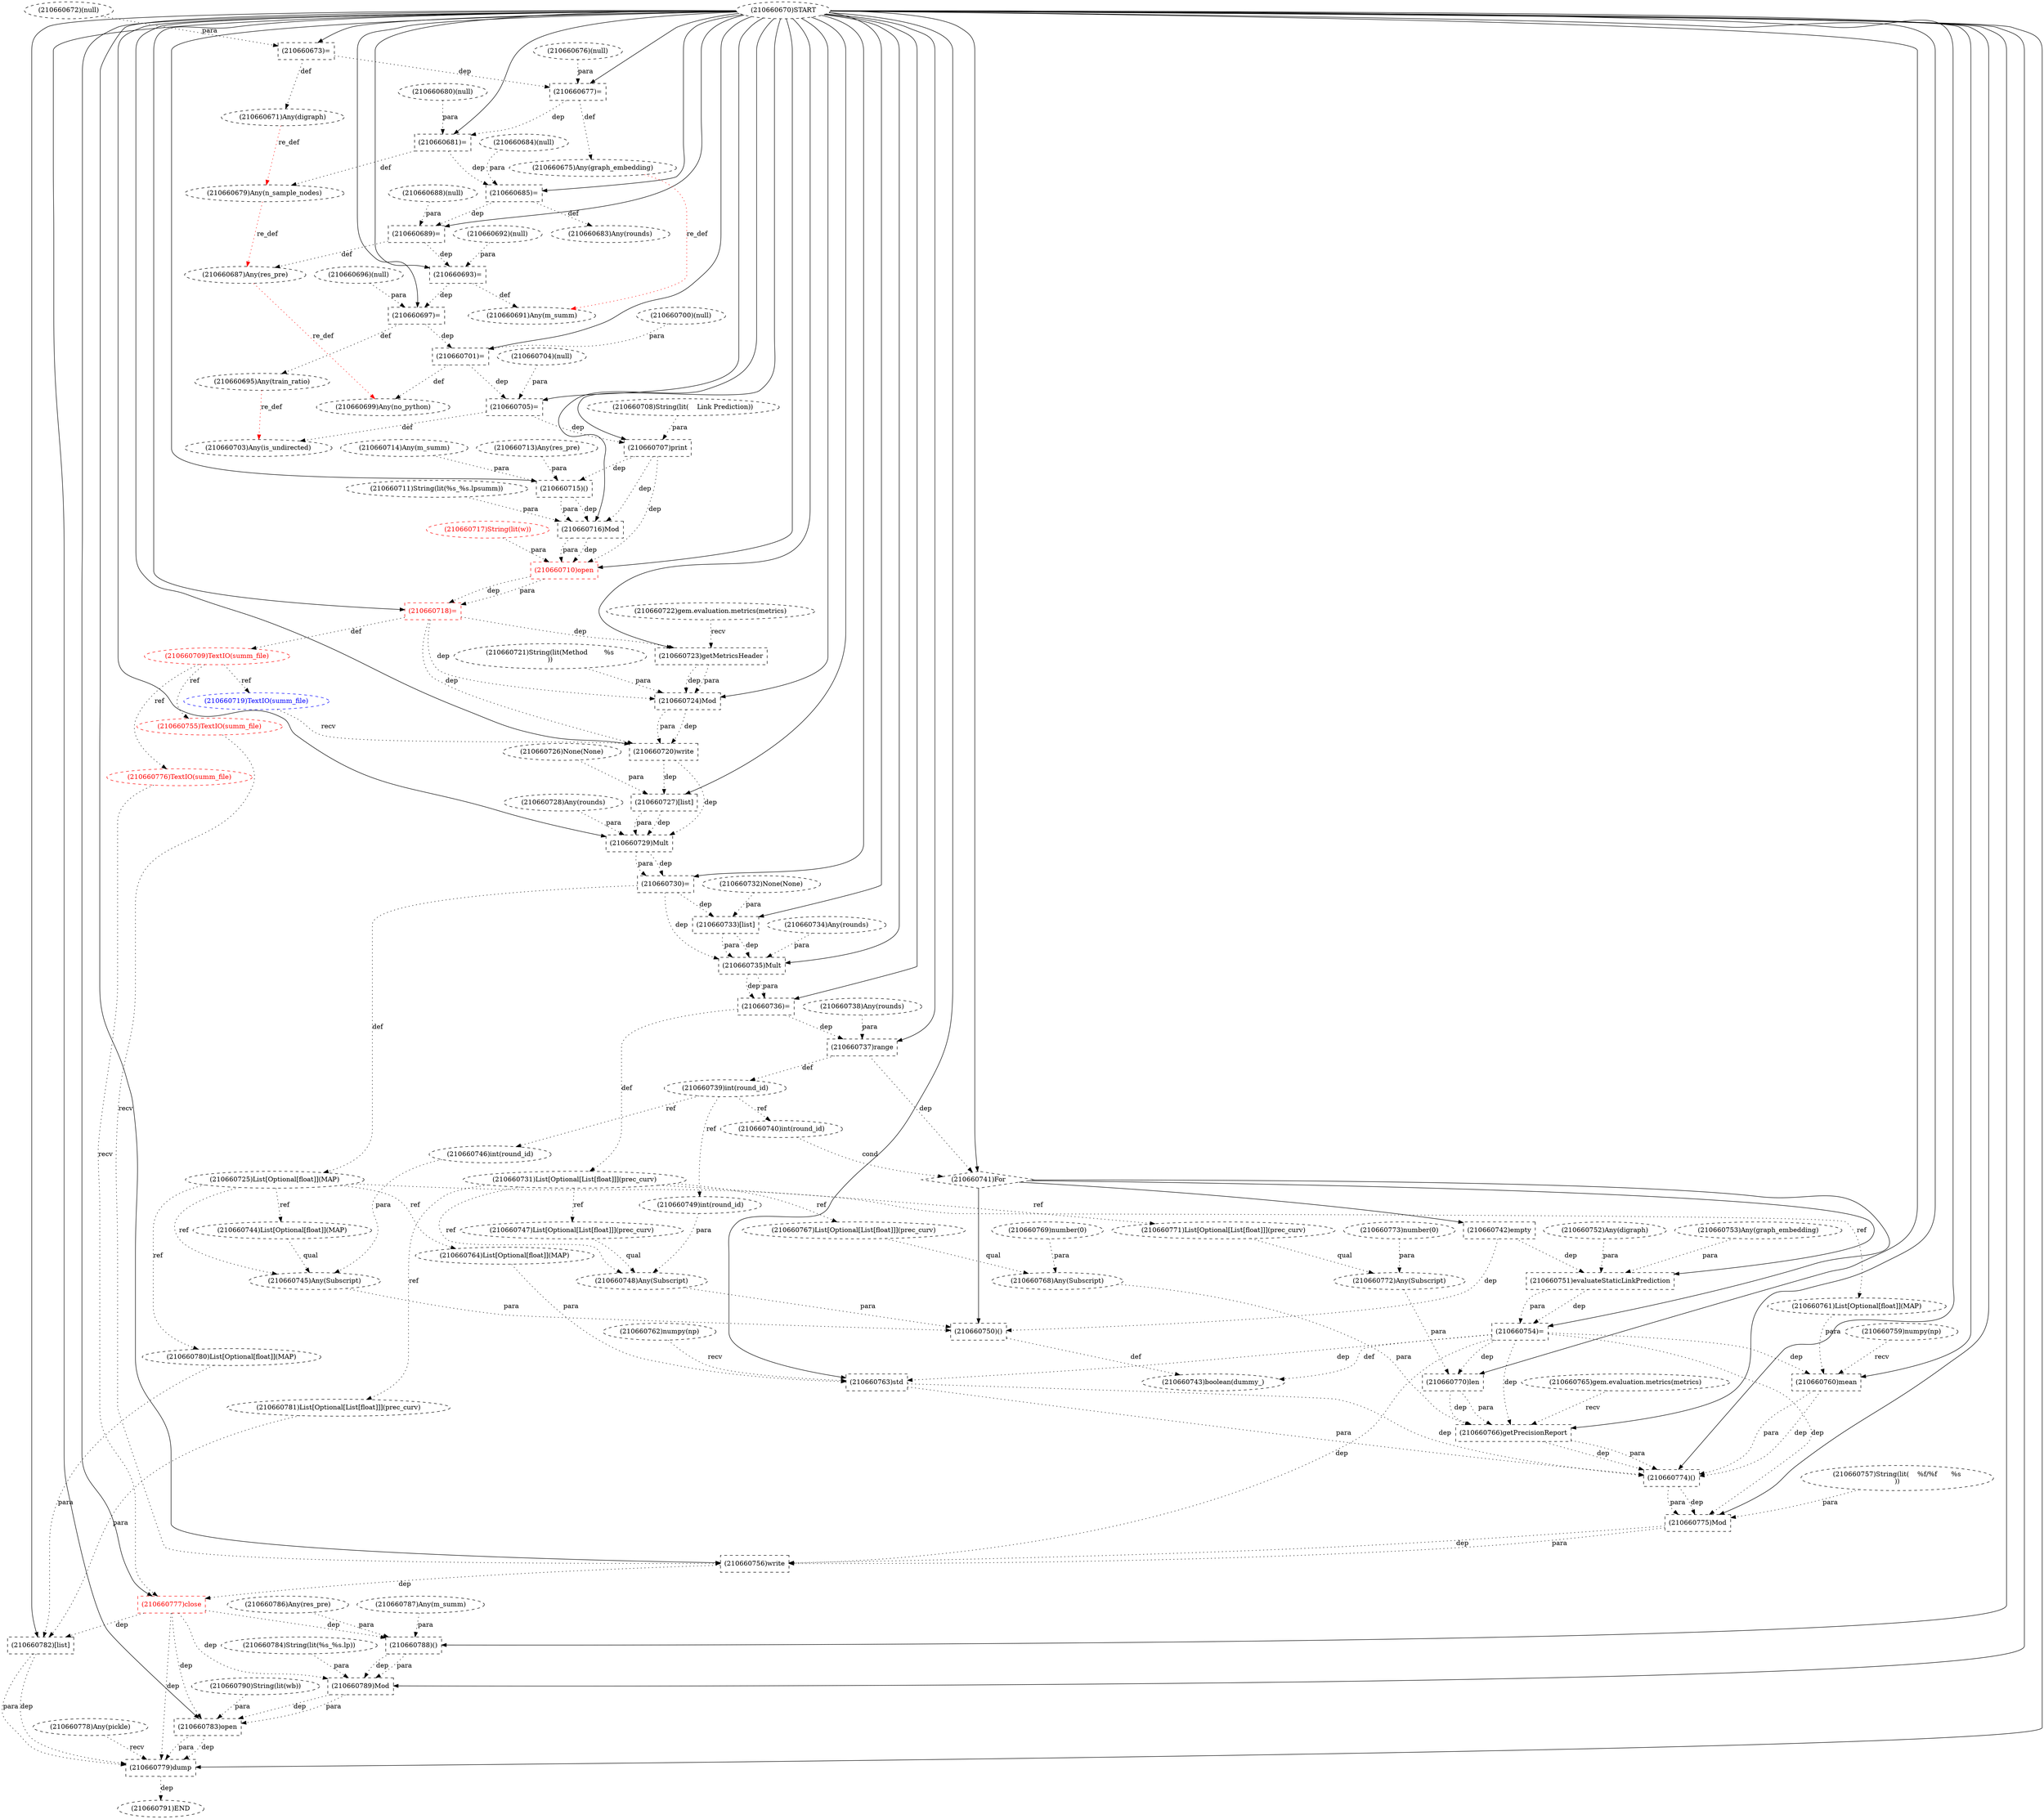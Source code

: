 digraph G {
1 [label="(210660741)For" shape=diamond style=dashed]
2 [label="(210660683)Any(rounds)" shape=ellipse style=dashed]
3 [label="(210660725)List[Optional[float]](MAP)" shape=ellipse style=dashed]
4 [label="(210660740)int(round_id)" shape=ellipse style=dashed]
5 [label="(210660777)close" shape=box style=dashed color=red fontcolor=red]
6 [label="(210660703)Any(is_undirected)" shape=ellipse style=dashed]
7 [label="(210660728)Any(rounds)" shape=ellipse style=dashed]
8 [label="(210660783)open" shape=box style=dashed]
9 [label="(210660757)String(lit(	%f/%f	%s
))" shape=ellipse style=dashed]
10 [label="(210660754)=" shape=box style=dashed]
11 [label="(210660720)write" shape=box style=dashed]
12 [label="(210660748)Any(Subscript)" shape=ellipse style=dashed]
13 [label="(210660770)len" shape=box style=dashed]
14 [label="(210660763)std" shape=box style=dashed]
15 [label="(210660764)List[Optional[float]](MAP)" shape=ellipse style=dashed]
16 [label="(210660719)TextIO(summ_file)" shape=ellipse style=dashed color=blue fontcolor=blue]
17 [label="(210660709)TextIO(summ_file)" shape=ellipse style=dashed color=red fontcolor=red]
18 [label="(210660731)List[Optional[List[float]]](prec_curv)" shape=ellipse style=dashed]
19 [label="(210660779)dump" shape=box style=dashed]
20 [label="(210660713)Any(res_pre)" shape=ellipse style=dashed]
21 [label="(210660790)String(lit(wb))" shape=ellipse style=dashed]
22 [label="(210660774)()" shape=box style=dashed]
23 [label="(210660749)int(round_id)" shape=ellipse style=dashed]
24 [label="(210660700)(null)" shape=ellipse style=dashed]
25 [label="(210660778)Any(pickle)" shape=ellipse style=dashed]
26 [label="(210660671)Any(digraph)" shape=ellipse style=dashed]
27 [label="(210660689)=" shape=box style=dashed]
28 [label="(210660724)Mod" shape=box style=dashed]
29 [label="(210660788)()" shape=box style=dashed]
30 [label="(210660771)List[Optional[List[float]]](prec_curv)" shape=ellipse style=dashed]
31 [label="(210660759)numpy(np)" shape=ellipse style=dashed]
32 [label="(210660762)numpy(np)" shape=ellipse style=dashed]
33 [label="(210660761)List[Optional[float]](MAP)" shape=ellipse style=dashed]
34 [label="(210660752)Any(digraph)" shape=ellipse style=dashed]
35 [label="(210660730)=" shape=box style=dashed]
36 [label="(210660677)=" shape=box style=dashed]
37 [label="(210660701)=" shape=box style=dashed]
38 [label="(210660691)Any(m_summ)" shape=ellipse style=dashed]
39 [label="(210660734)Any(rounds)" shape=ellipse style=dashed]
40 [label="(210660753)Any(graph_embedding)" shape=ellipse style=dashed]
41 [label="(210660697)=" shape=box style=dashed]
42 [label="(210660733)[list]" shape=box style=dashed]
43 [label="(210660768)Any(Subscript)" shape=ellipse style=dashed]
44 [label="(210660755)TextIO(summ_file)" shape=ellipse style=dashed color=red fontcolor=red]
45 [label="(210660688)(null)" shape=ellipse style=dashed]
46 [label="(210660722)gem.evaluation.metrics(metrics)" shape=ellipse style=dashed]
47 [label="(210660670)START" style=dashed]
48 [label="(210660742)empty" shape=box style=dashed]
49 [label="(210660746)int(round_id)" shape=ellipse style=dashed]
50 [label="(210660681)=" shape=box style=dashed]
51 [label="(210660784)String(lit(%s_%s.lp))" shape=ellipse style=dashed]
52 [label="(210660729)Mult" shape=box style=dashed]
53 [label="(210660708)String(lit(	Link Prediction))" shape=ellipse style=dashed]
54 [label="(210660769)number(0)" shape=ellipse style=dashed]
55 [label="(210660695)Any(train_ratio)" shape=ellipse style=dashed]
56 [label="(210660717)String(lit(w))" shape=ellipse style=dashed color=red fontcolor=red]
57 [label="(210660782)[list]" shape=box style=dashed]
58 [label="(210660791)END" style=dashed]
59 [label="(210660767)List[Optional[List[float]]](prec_curv)" shape=ellipse style=dashed]
60 [label="(210660781)List[Optional[List[float]]](prec_curv)" shape=ellipse style=dashed]
61 [label="(210660672)(null)" shape=ellipse style=dashed]
62 [label="(210660772)Any(Subscript)" shape=ellipse style=dashed]
63 [label="(210660699)Any(no_python)" shape=ellipse style=dashed]
64 [label="(210660736)=" shape=box style=dashed]
65 [label="(210660685)=" shape=box style=dashed]
66 [label="(210660765)gem.evaluation.metrics(metrics)" shape=ellipse style=dashed]
67 [label="(210660723)getMetricsHeader" shape=box style=dashed]
68 [label="(210660747)List[Optional[List[float]]](prec_curv)" shape=ellipse style=dashed]
69 [label="(210660732)None(None)" shape=ellipse style=dashed]
70 [label="(210660751)evaluateStaticLinkPrediction" shape=box style=dashed]
71 [label="(210660692)(null)" shape=ellipse style=dashed]
72 [label="(210660750)()" shape=box style=dashed]
73 [label="(210660673)=" shape=box style=dashed]
74 [label="(210660716)Mod" shape=box style=dashed]
75 [label="(210660707)print" shape=box style=dashed]
76 [label="(210660718)=" shape=box style=dashed color=red fontcolor=red]
77 [label="(210660738)Any(rounds)" shape=ellipse style=dashed]
78 [label="(210660756)write" shape=box style=dashed]
79 [label="(210660766)getPrecisionReport" shape=box style=dashed]
80 [label="(210660780)List[Optional[float]](MAP)" shape=ellipse style=dashed]
81 [label="(210660680)(null)" shape=ellipse style=dashed]
82 [label="(210660675)Any(graph_embedding)" shape=ellipse style=dashed]
83 [label="(210660739)int(round_id)" shape=ellipse style=dashed]
84 [label="(210660721)String(lit(Method	%s
))" shape=ellipse style=dashed]
85 [label="(210660786)Any(res_pre)" shape=ellipse style=dashed]
86 [label="(210660787)Any(m_summ)" shape=ellipse style=dashed]
87 [label="(210660727)[list]" shape=box style=dashed]
88 [label="(210660696)(null)" shape=ellipse style=dashed]
89 [label="(210660705)=" shape=box style=dashed]
90 [label="(210660743)boolean(dummy_)" shape=ellipse style=dashed]
91 [label="(210660704)(null)" shape=ellipse style=dashed]
92 [label="(210660773)number(0)" shape=ellipse style=dashed]
93 [label="(210660760)mean" shape=box style=dashed]
94 [label="(210660684)(null)" shape=ellipse style=dashed]
95 [label="(210660737)range" shape=box style=dashed]
96 [label="(210660711)String(lit(%s_%s.lpsumm))" shape=ellipse style=dashed]
97 [label="(210660789)Mod" shape=box style=dashed]
98 [label="(210660726)None(None)" shape=ellipse style=dashed]
99 [label="(210660714)Any(m_summ)" shape=ellipse style=dashed]
100 [label="(210660735)Mult" shape=box style=dashed]
101 [label="(210660715)()" shape=box style=dashed]
102 [label="(210660687)Any(res_pre)" shape=ellipse style=dashed]
103 [label="(210660676)(null)" shape=ellipse style=dashed]
104 [label="(210660693)=" shape=box style=dashed]
105 [label="(210660745)Any(Subscript)" shape=ellipse style=dashed]
106 [label="(210660744)List[Optional[float]](MAP)" shape=ellipse style=dashed]
107 [label="(210660679)Any(n_sample_nodes)" shape=ellipse style=dashed]
108 [label="(210660775)Mod" shape=box style=dashed]
109 [label="(210660710)open" shape=box style=dashed color=red fontcolor=red]
110 [label="(210660776)TextIO(summ_file)" shape=ellipse style=dashed color=red fontcolor=red]
47 -> 1 [label="" style=solid];
95 -> 1 [label="dep" style=dotted];
4 -> 1 [label="cond" style=dotted];
65 -> 2 [label="def" style=dotted];
35 -> 3 [label="def" style=dotted];
83 -> 4 [label="ref" style=dotted];
47 -> 5 [label="" style=solid];
110 -> 5 [label="recv" style=dotted];
78 -> 5 [label="dep" style=dotted];
89 -> 6 [label="def" style=dotted];
55 -> 6 [label="re_def" style=dotted color=red];
47 -> 8 [label="" style=solid];
97 -> 8 [label="dep" style=dotted];
97 -> 8 [label="para" style=dotted];
21 -> 8 [label="para" style=dotted];
5 -> 8 [label="dep" style=dotted];
1 -> 10 [label="" style=solid];
70 -> 10 [label="dep" style=dotted];
70 -> 10 [label="para" style=dotted];
47 -> 11 [label="" style=solid];
16 -> 11 [label="recv" style=dotted];
28 -> 11 [label="dep" style=dotted];
28 -> 11 [label="para" style=dotted];
76 -> 11 [label="dep" style=dotted];
68 -> 12 [label="qual" style=dotted];
23 -> 12 [label="para" style=dotted];
18 -> 12 [label="ref" style=dotted];
47 -> 13 [label="" style=solid];
62 -> 13 [label="para" style=dotted];
10 -> 13 [label="dep" style=dotted];
47 -> 14 [label="" style=solid];
32 -> 14 [label="recv" style=dotted];
15 -> 14 [label="para" style=dotted];
10 -> 14 [label="dep" style=dotted];
3 -> 15 [label="ref" style=dotted];
17 -> 16 [label="ref" style=dotted];
76 -> 17 [label="def" style=dotted];
64 -> 18 [label="def" style=dotted];
47 -> 19 [label="" style=solid];
25 -> 19 [label="recv" style=dotted];
57 -> 19 [label="dep" style=dotted];
57 -> 19 [label="para" style=dotted];
8 -> 19 [label="dep" style=dotted];
8 -> 19 [label="para" style=dotted];
5 -> 19 [label="dep" style=dotted];
47 -> 22 [label="" style=solid];
93 -> 22 [label="dep" style=dotted];
93 -> 22 [label="para" style=dotted];
14 -> 22 [label="dep" style=dotted];
14 -> 22 [label="para" style=dotted];
79 -> 22 [label="dep" style=dotted];
79 -> 22 [label="para" style=dotted];
83 -> 23 [label="ref" style=dotted];
73 -> 26 [label="def" style=dotted];
47 -> 27 [label="" style=solid];
45 -> 27 [label="para" style=dotted];
65 -> 27 [label="dep" style=dotted];
47 -> 28 [label="" style=solid];
84 -> 28 [label="para" style=dotted];
67 -> 28 [label="dep" style=dotted];
67 -> 28 [label="para" style=dotted];
76 -> 28 [label="dep" style=dotted];
47 -> 29 [label="" style=solid];
85 -> 29 [label="para" style=dotted];
86 -> 29 [label="para" style=dotted];
5 -> 29 [label="dep" style=dotted];
18 -> 30 [label="ref" style=dotted];
3 -> 33 [label="ref" style=dotted];
47 -> 35 [label="" style=solid];
52 -> 35 [label="dep" style=dotted];
52 -> 35 [label="para" style=dotted];
47 -> 36 [label="" style=solid];
103 -> 36 [label="para" style=dotted];
73 -> 36 [label="dep" style=dotted];
47 -> 37 [label="" style=solid];
24 -> 37 [label="para" style=dotted];
41 -> 37 [label="dep" style=dotted];
104 -> 38 [label="def" style=dotted];
82 -> 38 [label="re_def" style=dotted color=red];
47 -> 41 [label="" style=solid];
88 -> 41 [label="para" style=dotted];
104 -> 41 [label="dep" style=dotted];
47 -> 42 [label="" style=solid];
69 -> 42 [label="para" style=dotted];
35 -> 42 [label="dep" style=dotted];
59 -> 43 [label="qual" style=dotted];
54 -> 43 [label="para" style=dotted];
17 -> 44 [label="ref" style=dotted];
1 -> 48 [label="" style=solid];
83 -> 49 [label="ref" style=dotted];
47 -> 50 [label="" style=solid];
81 -> 50 [label="para" style=dotted];
36 -> 50 [label="dep" style=dotted];
47 -> 52 [label="" style=solid];
87 -> 52 [label="dep" style=dotted];
87 -> 52 [label="para" style=dotted];
7 -> 52 [label="para" style=dotted];
11 -> 52 [label="dep" style=dotted];
41 -> 55 [label="def" style=dotted];
47 -> 57 [label="" style=solid];
80 -> 57 [label="para" style=dotted];
60 -> 57 [label="para" style=dotted];
5 -> 57 [label="dep" style=dotted];
19 -> 58 [label="dep" style=dotted];
18 -> 59 [label="ref" style=dotted];
18 -> 60 [label="ref" style=dotted];
30 -> 62 [label="qual" style=dotted];
92 -> 62 [label="para" style=dotted];
37 -> 63 [label="def" style=dotted];
102 -> 63 [label="re_def" style=dotted color=red];
47 -> 64 [label="" style=solid];
100 -> 64 [label="dep" style=dotted];
100 -> 64 [label="para" style=dotted];
47 -> 65 [label="" style=solid];
94 -> 65 [label="para" style=dotted];
50 -> 65 [label="dep" style=dotted];
47 -> 67 [label="" style=solid];
46 -> 67 [label="recv" style=dotted];
76 -> 67 [label="dep" style=dotted];
18 -> 68 [label="ref" style=dotted];
1 -> 70 [label="" style=solid];
34 -> 70 [label="para" style=dotted];
40 -> 70 [label="para" style=dotted];
48 -> 70 [label="dep" style=dotted];
1 -> 72 [label="" style=solid];
105 -> 72 [label="para" style=dotted];
12 -> 72 [label="para" style=dotted];
48 -> 72 [label="dep" style=dotted];
47 -> 73 [label="" style=solid];
61 -> 73 [label="para" style=dotted];
47 -> 74 [label="" style=solid];
96 -> 74 [label="para" style=dotted];
101 -> 74 [label="dep" style=dotted];
101 -> 74 [label="para" style=dotted];
75 -> 74 [label="dep" style=dotted];
47 -> 75 [label="" style=solid];
53 -> 75 [label="para" style=dotted];
89 -> 75 [label="dep" style=dotted];
47 -> 76 [label="" style=solid];
109 -> 76 [label="dep" style=dotted];
109 -> 76 [label="para" style=dotted];
47 -> 78 [label="" style=solid];
44 -> 78 [label="recv" style=dotted];
108 -> 78 [label="dep" style=dotted];
108 -> 78 [label="para" style=dotted];
10 -> 78 [label="dep" style=dotted];
47 -> 79 [label="" style=solid];
66 -> 79 [label="recv" style=dotted];
43 -> 79 [label="para" style=dotted];
13 -> 79 [label="dep" style=dotted];
13 -> 79 [label="para" style=dotted];
10 -> 79 [label="dep" style=dotted];
3 -> 80 [label="ref" style=dotted];
36 -> 82 [label="def" style=dotted];
95 -> 83 [label="def" style=dotted];
47 -> 87 [label="" style=solid];
98 -> 87 [label="para" style=dotted];
11 -> 87 [label="dep" style=dotted];
47 -> 89 [label="" style=solid];
91 -> 89 [label="para" style=dotted];
37 -> 89 [label="dep" style=dotted];
72 -> 90 [label="def" style=dotted];
10 -> 90 [label="def" style=dotted];
47 -> 93 [label="" style=solid];
31 -> 93 [label="recv" style=dotted];
33 -> 93 [label="para" style=dotted];
10 -> 93 [label="dep" style=dotted];
47 -> 95 [label="" style=solid];
77 -> 95 [label="para" style=dotted];
64 -> 95 [label="dep" style=dotted];
47 -> 97 [label="" style=solid];
51 -> 97 [label="para" style=dotted];
29 -> 97 [label="dep" style=dotted];
29 -> 97 [label="para" style=dotted];
5 -> 97 [label="dep" style=dotted];
47 -> 100 [label="" style=solid];
42 -> 100 [label="dep" style=dotted];
42 -> 100 [label="para" style=dotted];
39 -> 100 [label="para" style=dotted];
35 -> 100 [label="dep" style=dotted];
47 -> 101 [label="" style=solid];
20 -> 101 [label="para" style=dotted];
99 -> 101 [label="para" style=dotted];
75 -> 101 [label="dep" style=dotted];
27 -> 102 [label="def" style=dotted];
107 -> 102 [label="re_def" style=dotted color=red];
47 -> 104 [label="" style=solid];
71 -> 104 [label="para" style=dotted];
27 -> 104 [label="dep" style=dotted];
106 -> 105 [label="qual" style=dotted];
49 -> 105 [label="para" style=dotted];
3 -> 105 [label="ref" style=dotted];
3 -> 106 [label="ref" style=dotted];
50 -> 107 [label="def" style=dotted];
26 -> 107 [label="re_def" style=dotted color=red];
47 -> 108 [label="" style=solid];
9 -> 108 [label="para" style=dotted];
22 -> 108 [label="dep" style=dotted];
22 -> 108 [label="para" style=dotted];
10 -> 108 [label="dep" style=dotted];
47 -> 109 [label="" style=solid];
74 -> 109 [label="dep" style=dotted];
74 -> 109 [label="para" style=dotted];
56 -> 109 [label="para" style=dotted];
75 -> 109 [label="dep" style=dotted];
17 -> 110 [label="ref" style=dotted];
}